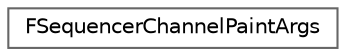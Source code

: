 digraph "Graphical Class Hierarchy"
{
 // INTERACTIVE_SVG=YES
 // LATEX_PDF_SIZE
  bgcolor="transparent";
  edge [fontname=Helvetica,fontsize=10,labelfontname=Helvetica,labelfontsize=10];
  node [fontname=Helvetica,fontsize=10,shape=box,height=0.2,width=0.4];
  rankdir="LR";
  Node0 [id="Node000000",label="FSequencerChannelPaintArgs",height=0.2,width=0.4,color="grey40", fillcolor="white", style="filled",URL="$da/d87/structFSequencerChannelPaintArgs.html",tooltip=" "];
}

